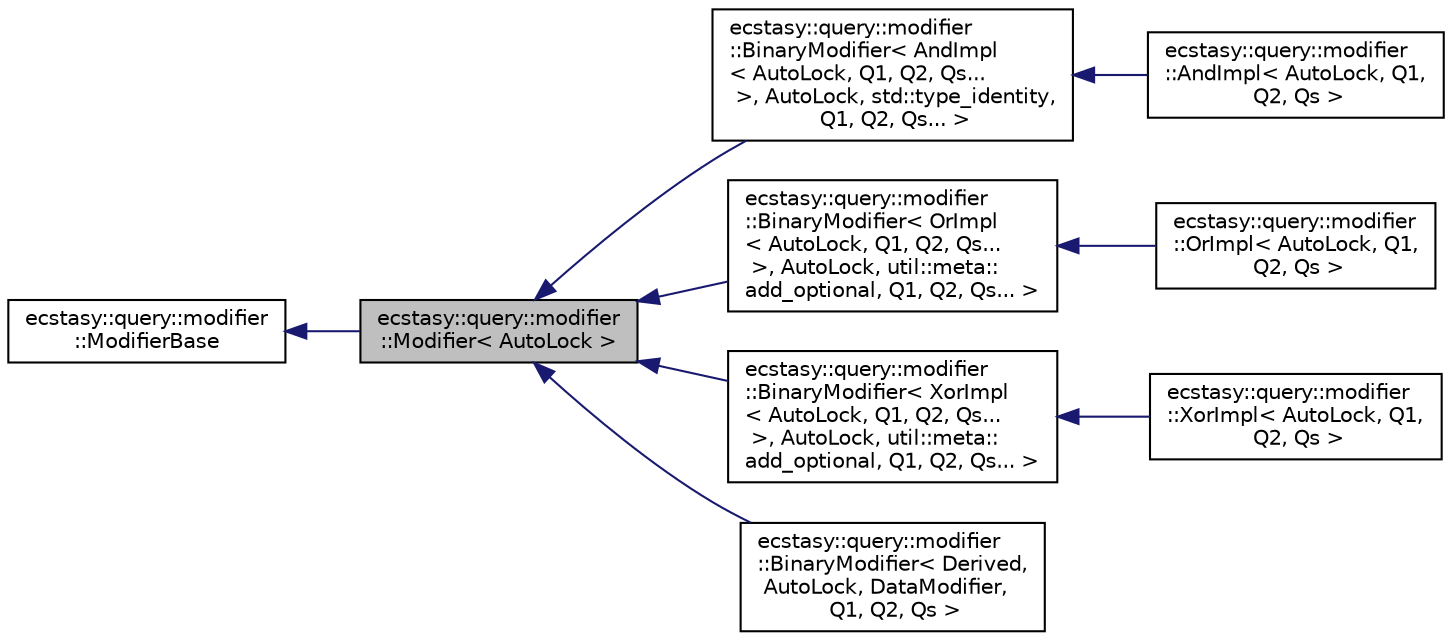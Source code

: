 digraph "ecstasy::query::modifier::Modifier&lt; AutoLock &gt;"
{
 // LATEX_PDF_SIZE
  edge [fontname="Helvetica",fontsize="10",labelfontname="Helvetica",labelfontsize="10"];
  node [fontname="Helvetica",fontsize="10",shape=record];
  rankdir="LR";
  Node1 [label="ecstasy::query::modifier\l::Modifier\< AutoLock \>",height=0.2,width=0.4,color="black", fillcolor="grey75", style="filled", fontcolor="black",tooltip=" "];
  Node2 -> Node1 [dir="back",color="midnightblue",fontsize="10",style="solid",fontname="Helvetica"];
  Node2 [label="ecstasy::query::modifier\l::ModifierBase",height=0.2,width=0.4,color="black", fillcolor="white", style="filled",URL="$classecstasy_1_1query_1_1modifier_1_1_modifier_base.html",tooltip="Base class for all query modifiers."];
  Node1 -> Node3 [dir="back",color="midnightblue",fontsize="10",style="solid",fontname="Helvetica"];
  Node3 [label="ecstasy::query::modifier\l::BinaryModifier\< AndImpl\l\< AutoLock, Q1, Q2, Qs...\l \>, AutoLock, std::type_identity,\l Q1, Q2, Qs... \>",height=0.2,width=0.4,color="black", fillcolor="white", style="filled",URL="$classecstasy_1_1query_1_1modifier_1_1_binary_modifier.html",tooltip=" "];
  Node3 -> Node4 [dir="back",color="midnightblue",fontsize="10",style="solid",fontname="Helvetica"];
  Node4 [label="ecstasy::query::modifier\l::AndImpl\< AutoLock, Q1,\l Q2, Qs \>",height=0.2,width=0.4,color="black", fillcolor="white", style="filled",URL="$classecstasy_1_1query_1_1modifier_1_1_and_impl.html",tooltip="Binary query modifier which performs a and between at least two queryables."];
  Node1 -> Node5 [dir="back",color="midnightblue",fontsize="10",style="solid",fontname="Helvetica"];
  Node5 [label="ecstasy::query::modifier\l::BinaryModifier\< OrImpl\l\< AutoLock, Q1, Q2, Qs...\l \>, AutoLock, util::meta::\ladd_optional, Q1, Q2, Qs... \>",height=0.2,width=0.4,color="black", fillcolor="white", style="filled",URL="$classecstasy_1_1query_1_1modifier_1_1_binary_modifier.html",tooltip=" "];
  Node5 -> Node6 [dir="back",color="midnightblue",fontsize="10",style="solid",fontname="Helvetica"];
  Node6 [label="ecstasy::query::modifier\l::OrImpl\< AutoLock, Q1,\l Q2, Qs \>",height=0.2,width=0.4,color="black", fillcolor="white", style="filled",URL="$classecstasy_1_1query_1_1modifier_1_1_or_impl.html",tooltip="Binary query modifier which performs a or between at least two queryables."];
  Node1 -> Node7 [dir="back",color="midnightblue",fontsize="10",style="solid",fontname="Helvetica"];
  Node7 [label="ecstasy::query::modifier\l::BinaryModifier\< XorImpl\l\< AutoLock, Q1, Q2, Qs...\l \>, AutoLock, util::meta::\ladd_optional, Q1, Q2, Qs... \>",height=0.2,width=0.4,color="black", fillcolor="white", style="filled",URL="$classecstasy_1_1query_1_1modifier_1_1_binary_modifier.html",tooltip=" "];
  Node7 -> Node8 [dir="back",color="midnightblue",fontsize="10",style="solid",fontname="Helvetica"];
  Node8 [label="ecstasy::query::modifier\l::XorImpl\< AutoLock, Q1,\l Q2, Qs \>",height=0.2,width=0.4,color="black", fillcolor="white", style="filled",URL="$classecstasy_1_1query_1_1modifier_1_1_xor_impl.html",tooltip="Binary query modifier which performs a xor between at least two queryables."];
  Node1 -> Node9 [dir="back",color="midnightblue",fontsize="10",style="solid",fontname="Helvetica"];
  Node9 [label="ecstasy::query::modifier\l::BinaryModifier\< Derived,\l AutoLock, DataModifier,\l Q1, Q2, Qs \>",height=0.2,width=0.4,color="black", fillcolor="white", style="filled",URL="$classecstasy_1_1query_1_1modifier_1_1_binary_modifier.html",tooltip="Base class of query modifier operating on at least two queryables."];
}
